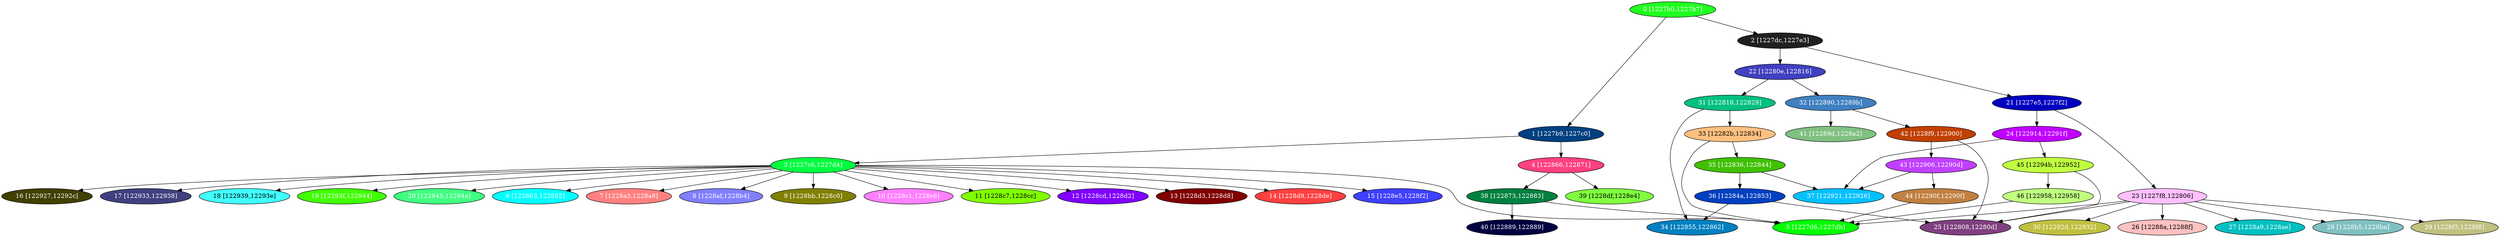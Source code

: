 diGraph libnss3{
	libnss3_0  [style=filled fillcolor="#20FF20" fontcolor="#ffffff" shape=oval label="0 [1227b0,1227b7]"]
	libnss3_1  [style=filled fillcolor="#004080" fontcolor="#ffffff" shape=oval label="1 [1227b9,1227c0]"]
	libnss3_2  [style=filled fillcolor="#202020" fontcolor="#ffffff" shape=oval label="2 [1227dc,1227e3]"]
	libnss3_3  [style=filled fillcolor="#00FF40" fontcolor="#ffffff" shape=oval label="3 [1227c6,1227d4]"]
	libnss3_4  [style=filled fillcolor="#FF4080" fontcolor="#ffffff" shape=oval label="4 [122866,122871]"]
	libnss3_5  [style=filled fillcolor="#00FF00" fontcolor="#ffffff" shape=oval label="5 [1227d6,1227db]"]
	libnss3_6  [style=filled fillcolor="#00FFFF" fontcolor="#ffffff" shape=oval label="6 [122863,122865]"]
	libnss3_7  [style=filled fillcolor="#FF8080" fontcolor="#ffffff" shape=oval label="7 [1228a3,1228a8]"]
	libnss3_8  [style=filled fillcolor="#8080FF" fontcolor="#ffffff" shape=oval label="8 [1228af,1228b4]"]
	libnss3_9  [style=filled fillcolor="#808000" fontcolor="#ffffff" shape=oval label="9 [1228bb,1228c0]"]
	libnss3_a  [style=filled fillcolor="#FF80FF" fontcolor="#ffffff" shape=oval label="10 [1228c1,1228c6]"]
	libnss3_b  [style=filled fillcolor="#80FF00" fontcolor="#000000" shape=oval label="11 [1228c7,1228cc]"]
	libnss3_c  [style=filled fillcolor="#8000FF" fontcolor="#ffffff" shape=oval label="12 [1228cd,1228d2]"]
	libnss3_d  [style=filled fillcolor="#800000" fontcolor="#ffffff" shape=oval label="13 [1228d3,1228d8]"]
	libnss3_e  [style=filled fillcolor="#FF4040" fontcolor="#ffffff" shape=oval label="14 [1228d9,1228de]"]
	libnss3_f  [style=filled fillcolor="#4040FF" fontcolor="#ffffff" shape=oval label="15 [1228e5,1228f2]"]
	libnss3_10  [style=filled fillcolor="#404000" fontcolor="#ffffff" shape=oval label="16 [122927,12292c]"]
	libnss3_11  [style=filled fillcolor="#404080" fontcolor="#ffffff" shape=oval label="17 [122933,122938]"]
	libnss3_12  [style=filled fillcolor="#40FFFF" fontcolor="#000000" shape=oval label="18 [122939,12293e]"]
	libnss3_13  [style=filled fillcolor="#40FF00" fontcolor="#ffffff" shape=oval label="19 [12293f,122944]"]
	libnss3_14  [style=filled fillcolor="#40FF80" fontcolor="#ffffff" shape=oval label="20 [122945,12294a]"]
	libnss3_15  [style=filled fillcolor="#0000C0" fontcolor="#ffffff" shape=oval label="21 [1227e5,1227f2]"]
	libnss3_16  [style=filled fillcolor="#4040C0" fontcolor="#ffffff" shape=oval label="22 [12280e,122816]"]
	libnss3_17  [style=filled fillcolor="#FFC0FF" fontcolor="#000000" shape=oval label="23 [1227f8,122806]"]
	libnss3_18  [style=filled fillcolor="#C000FF" fontcolor="#ffffff" shape=oval label="24 [122914,12291f]"]
	libnss3_19  [style=filled fillcolor="#804080" fontcolor="#ffffff" shape=oval label="25 [122808,12280d]"]
	libnss3_1a  [style=filled fillcolor="#FFC0C0" fontcolor="#000000" shape=oval label="26 [12288a,12288f]"]
	libnss3_1b  [style=filled fillcolor="#00C0C0" fontcolor="#ffffff" shape=oval label="27 [1228a9,1228ae]"]
	libnss3_1c  [style=filled fillcolor="#80C0C0" fontcolor="#ffffff" shape=oval label="28 [1228b5,1228ba]"]
	libnss3_1d  [style=filled fillcolor="#C0C080" fontcolor="#ffffff" shape=oval label="29 [1228f3,1228f8]"]
	libnss3_1e  [style=filled fillcolor="#C0C040" fontcolor="#ffffff" shape=oval label="30 [12292d,122932]"]
	libnss3_1f  [style=filled fillcolor="#00C080" fontcolor="#ffffff" shape=oval label="31 [122818,122829]"]
	libnss3_20  [style=filled fillcolor="#4080C0" fontcolor="#ffffff" shape=oval label="32 [122890,12289b]"]
	libnss3_21  [style=filled fillcolor="#FFC080" fontcolor="#000000" shape=oval label="33 [12282b,122834]"]
	libnss3_22  [style=filled fillcolor="#0080C0" fontcolor="#ffffff" shape=oval label="34 [122855,122862]"]
	libnss3_23  [style=filled fillcolor="#40C000" fontcolor="#ffffff" shape=oval label="35 [122836,122844]"]
	libnss3_24  [style=filled fillcolor="#0040C0" fontcolor="#ffffff" shape=oval label="36 [12284a,122853]"]
	libnss3_25  [style=filled fillcolor="#00C0FF" fontcolor="#ffffff" shape=oval label="37 [122921,122926]"]
	libnss3_26  [style=filled fillcolor="#008040" fontcolor="#ffffff" shape=oval label="38 [122873,122883]"]
	libnss3_27  [style=filled fillcolor="#80FF40" fontcolor="#000000" shape=oval label="39 [1228df,1228e4]"]
	libnss3_28  [style=filled fillcolor="#000040" fontcolor="#ffffff" shape=oval label="40 [122889,122889]"]
	libnss3_29  [style=filled fillcolor="#80C080" fontcolor="#ffffff" shape=oval label="41 [12289d,1228a2]"]
	libnss3_2a  [style=filled fillcolor="#C04000" fontcolor="#ffffff" shape=oval label="42 [1228f9,122900]"]
	libnss3_2b  [style=filled fillcolor="#C040FF" fontcolor="#ffffff" shape=oval label="43 [122906,12290d]"]
	libnss3_2c  [style=filled fillcolor="#C08040" fontcolor="#ffffff" shape=oval label="44 [12290f,12290f]"]
	libnss3_2d  [style=filled fillcolor="#C0FF40" fontcolor="#000000" shape=oval label="45 [12294b,122952]"]
	libnss3_2e  [style=filled fillcolor="#C0FF80" fontcolor="#000000" shape=oval label="46 [122958,122958]"]

	libnss3_0 -> libnss3_1
	libnss3_0 -> libnss3_2
	libnss3_1 -> libnss3_3
	libnss3_1 -> libnss3_4
	libnss3_2 -> libnss3_15
	libnss3_2 -> libnss3_16
	libnss3_3 -> libnss3_5
	libnss3_3 -> libnss3_6
	libnss3_3 -> libnss3_7
	libnss3_3 -> libnss3_8
	libnss3_3 -> libnss3_9
	libnss3_3 -> libnss3_a
	libnss3_3 -> libnss3_b
	libnss3_3 -> libnss3_c
	libnss3_3 -> libnss3_d
	libnss3_3 -> libnss3_e
	libnss3_3 -> libnss3_f
	libnss3_3 -> libnss3_10
	libnss3_3 -> libnss3_11
	libnss3_3 -> libnss3_12
	libnss3_3 -> libnss3_13
	libnss3_3 -> libnss3_14
	libnss3_4 -> libnss3_26
	libnss3_4 -> libnss3_27
	libnss3_15 -> libnss3_17
	libnss3_15 -> libnss3_18
	libnss3_16 -> libnss3_1f
	libnss3_16 -> libnss3_20
	libnss3_17 -> libnss3_5
	libnss3_17 -> libnss3_19
	libnss3_17 -> libnss3_1a
	libnss3_17 -> libnss3_1b
	libnss3_17 -> libnss3_1c
	libnss3_17 -> libnss3_1d
	libnss3_17 -> libnss3_1e
	libnss3_18 -> libnss3_25
	libnss3_18 -> libnss3_2d
	libnss3_1f -> libnss3_21
	libnss3_1f -> libnss3_22
	libnss3_20 -> libnss3_29
	libnss3_20 -> libnss3_2a
	libnss3_21 -> libnss3_5
	libnss3_21 -> libnss3_23
	libnss3_23 -> libnss3_24
	libnss3_23 -> libnss3_25
	libnss3_24 -> libnss3_19
	libnss3_24 -> libnss3_22
	libnss3_26 -> libnss3_5
	libnss3_26 -> libnss3_28
	libnss3_2a -> libnss3_19
	libnss3_2a -> libnss3_2b
	libnss3_2b -> libnss3_25
	libnss3_2b -> libnss3_2c
	libnss3_2c -> libnss3_5
	libnss3_2d -> libnss3_19
	libnss3_2d -> libnss3_2e
	libnss3_2e -> libnss3_5
}